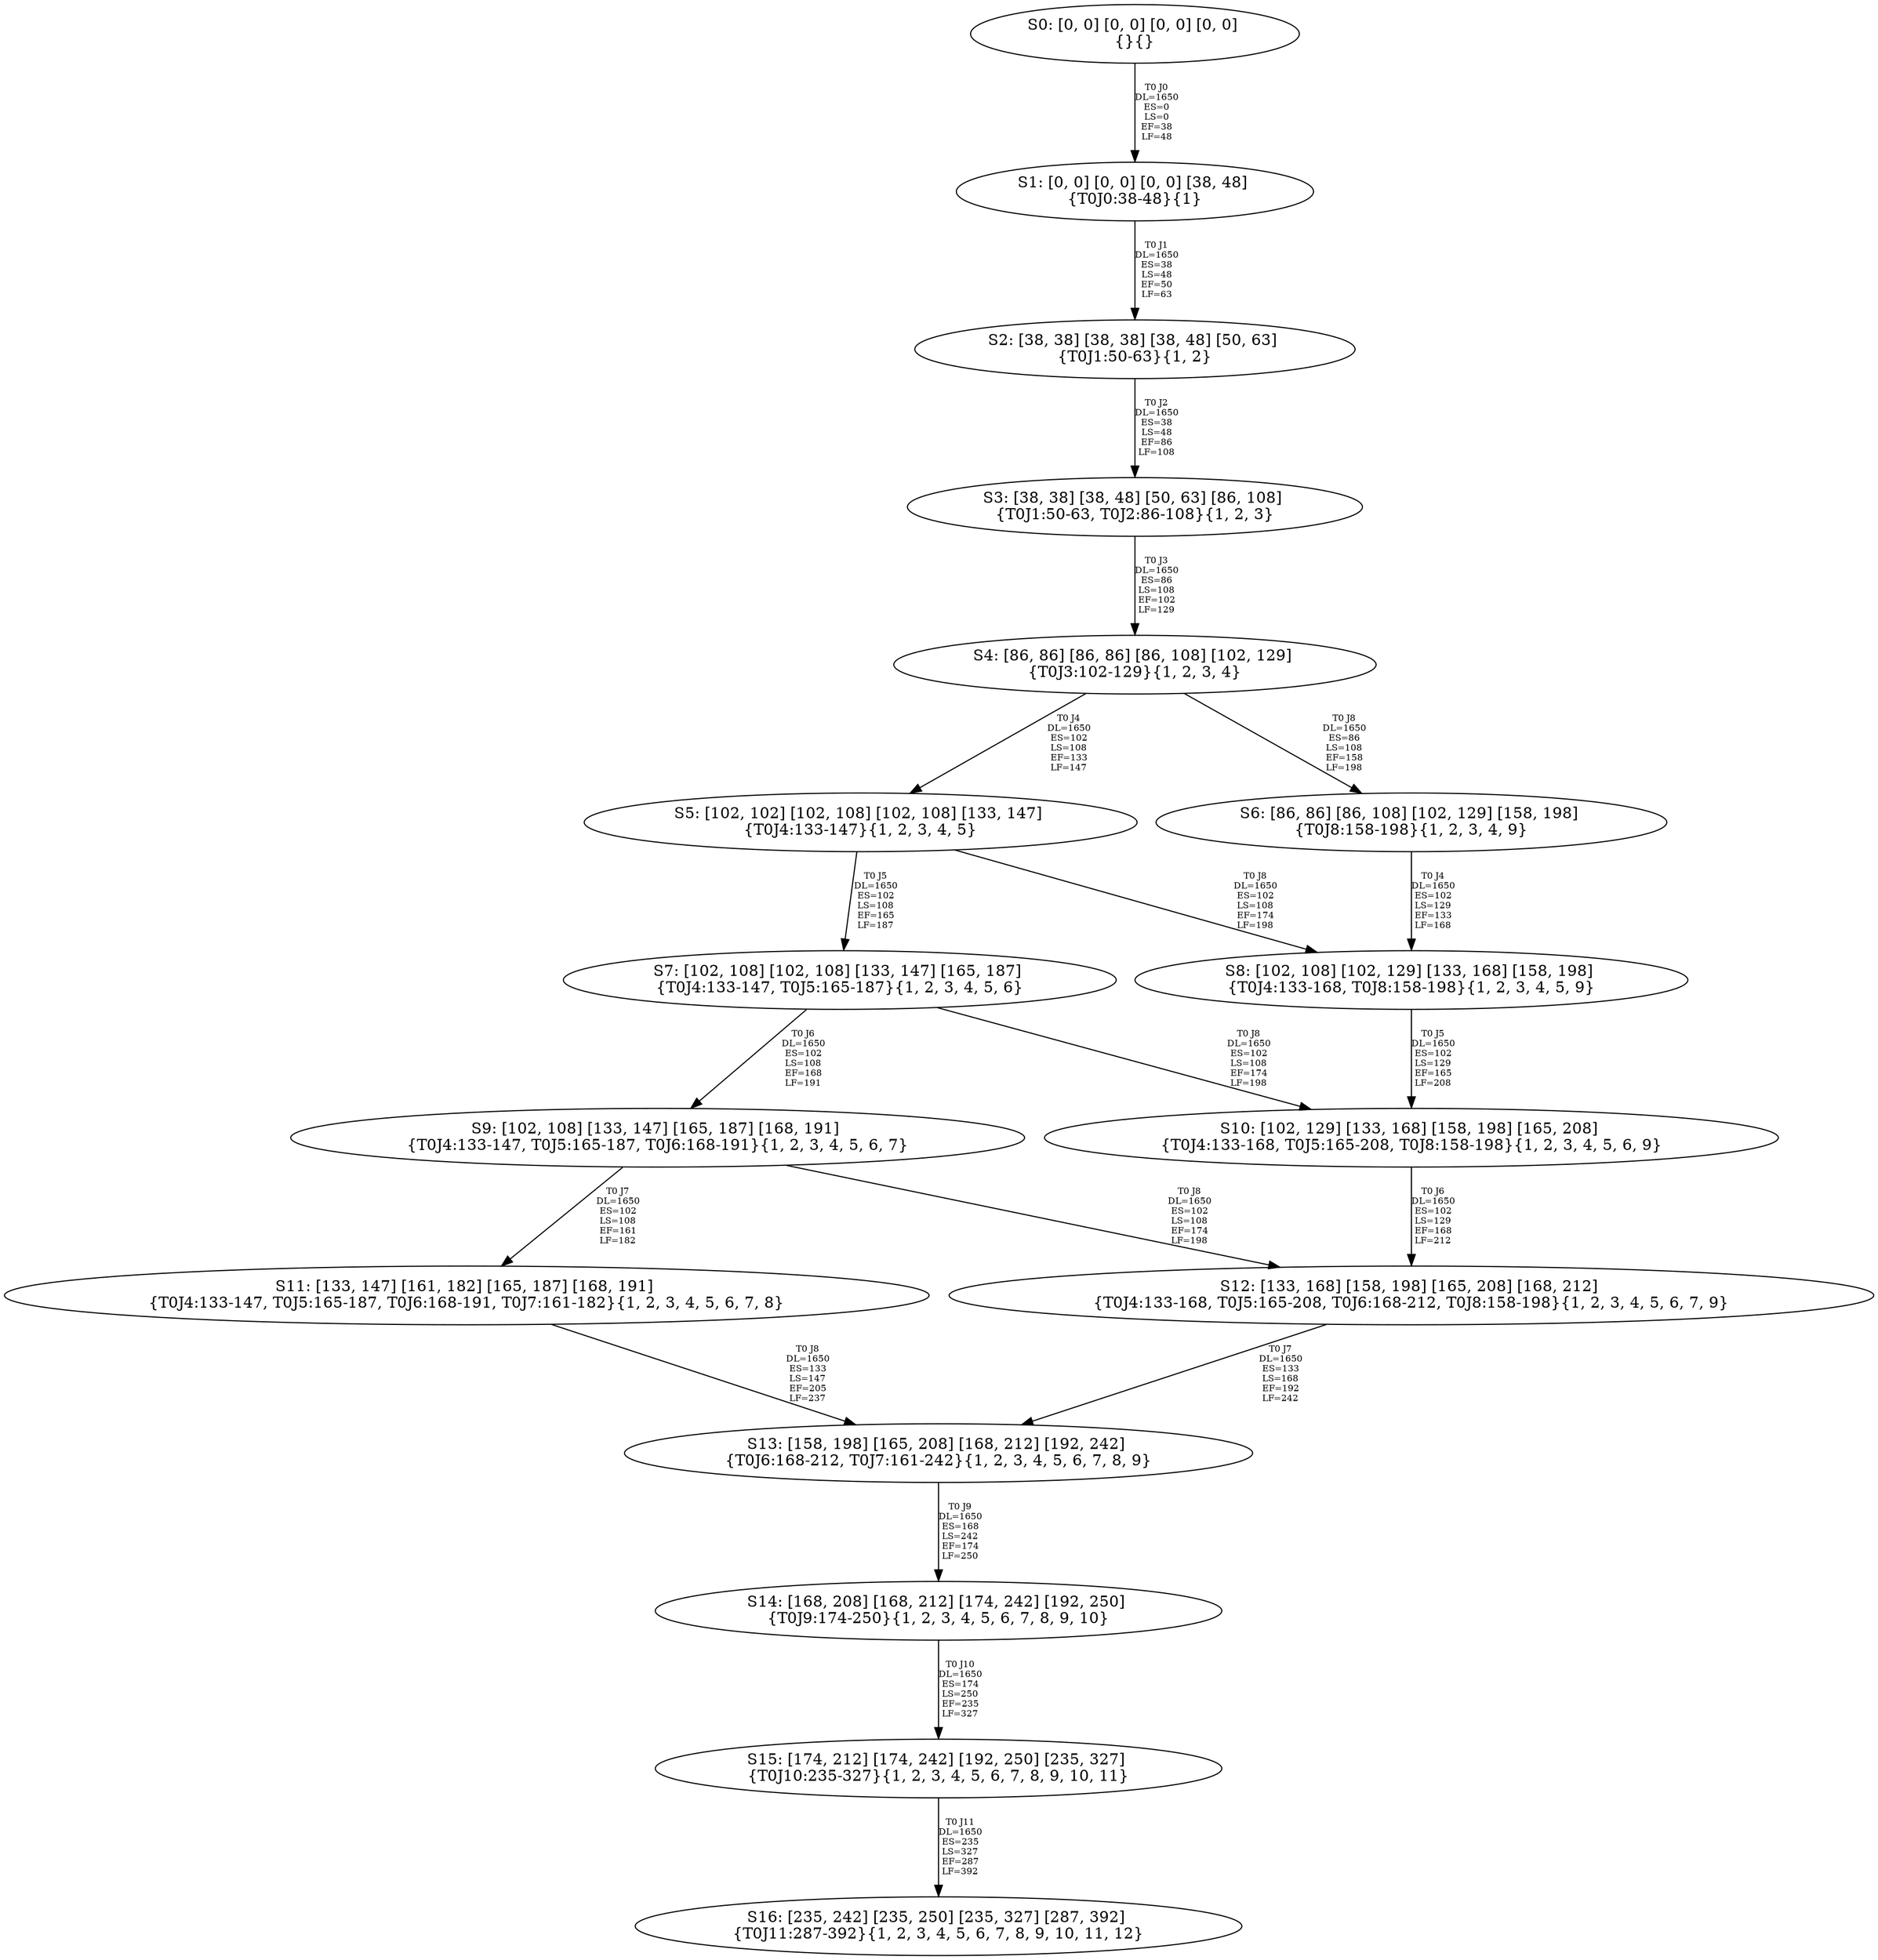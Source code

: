 digraph {
	S0[label="S0: [0, 0] [0, 0] [0, 0] [0, 0] \n{}{}"];
	S1[label="S1: [0, 0] [0, 0] [0, 0] [38, 48] \n{T0J0:38-48}{1}"];
	S2[label="S2: [38, 38] [38, 38] [38, 48] [50, 63] \n{T0J1:50-63}{1, 2}"];
	S3[label="S3: [38, 38] [38, 48] [50, 63] [86, 108] \n{T0J1:50-63, T0J2:86-108}{1, 2, 3}"];
	S4[label="S4: [86, 86] [86, 86] [86, 108] [102, 129] \n{T0J3:102-129}{1, 2, 3, 4}"];
	S5[label="S5: [102, 102] [102, 108] [102, 108] [133, 147] \n{T0J4:133-147}{1, 2, 3, 4, 5}"];
	S6[label="S6: [86, 86] [86, 108] [102, 129] [158, 198] \n{T0J8:158-198}{1, 2, 3, 4, 9}"];
	S7[label="S7: [102, 108] [102, 108] [133, 147] [165, 187] \n{T0J4:133-147, T0J5:165-187}{1, 2, 3, 4, 5, 6}"];
	S8[label="S8: [102, 108] [102, 129] [133, 168] [158, 198] \n{T0J4:133-168, T0J8:158-198}{1, 2, 3, 4, 5, 9}"];
	S9[label="S9: [102, 108] [133, 147] [165, 187] [168, 191] \n{T0J4:133-147, T0J5:165-187, T0J6:168-191}{1, 2, 3, 4, 5, 6, 7}"];
	S10[label="S10: [102, 129] [133, 168] [158, 198] [165, 208] \n{T0J4:133-168, T0J5:165-208, T0J8:158-198}{1, 2, 3, 4, 5, 6, 9}"];
	S11[label="S11: [133, 147] [161, 182] [165, 187] [168, 191] \n{T0J4:133-147, T0J5:165-187, T0J6:168-191, T0J7:161-182}{1, 2, 3, 4, 5, 6, 7, 8}"];
	S12[label="S12: [133, 168] [158, 198] [165, 208] [168, 212] \n{T0J4:133-168, T0J5:165-208, T0J6:168-212, T0J8:158-198}{1, 2, 3, 4, 5, 6, 7, 9}"];
	S13[label="S13: [158, 198] [165, 208] [168, 212] [192, 242] \n{T0J6:168-212, T0J7:161-242}{1, 2, 3, 4, 5, 6, 7, 8, 9}"];
	S14[label="S14: [168, 208] [168, 212] [174, 242] [192, 250] \n{T0J9:174-250}{1, 2, 3, 4, 5, 6, 7, 8, 9, 10}"];
	S15[label="S15: [174, 212] [174, 242] [192, 250] [235, 327] \n{T0J10:235-327}{1, 2, 3, 4, 5, 6, 7, 8, 9, 10, 11}"];
	S16[label="S16: [235, 242] [235, 250] [235, 327] [287, 392] \n{T0J11:287-392}{1, 2, 3, 4, 5, 6, 7, 8, 9, 10, 11, 12}"];
	S0 -> S1[label="T0 J0\nDL=1650\nES=0\nLS=0\nEF=38\nLF=48",fontsize=8];
	S1 -> S2[label="T0 J1\nDL=1650\nES=38\nLS=48\nEF=50\nLF=63",fontsize=8];
	S2 -> S3[label="T0 J2\nDL=1650\nES=38\nLS=48\nEF=86\nLF=108",fontsize=8];
	S3 -> S4[label="T0 J3\nDL=1650\nES=86\nLS=108\nEF=102\nLF=129",fontsize=8];
	S4 -> S5[label="T0 J4\nDL=1650\nES=102\nLS=108\nEF=133\nLF=147",fontsize=8];
	S4 -> S6[label="T0 J8\nDL=1650\nES=86\nLS=108\nEF=158\nLF=198",fontsize=8];
	S5 -> S7[label="T0 J5\nDL=1650\nES=102\nLS=108\nEF=165\nLF=187",fontsize=8];
	S5 -> S8[label="T0 J8\nDL=1650\nES=102\nLS=108\nEF=174\nLF=198",fontsize=8];
	S6 -> S8[label="T0 J4\nDL=1650\nES=102\nLS=129\nEF=133\nLF=168",fontsize=8];
	S7 -> S9[label="T0 J6\nDL=1650\nES=102\nLS=108\nEF=168\nLF=191",fontsize=8];
	S7 -> S10[label="T0 J8\nDL=1650\nES=102\nLS=108\nEF=174\nLF=198",fontsize=8];
	S8 -> S10[label="T0 J5\nDL=1650\nES=102\nLS=129\nEF=165\nLF=208",fontsize=8];
	S9 -> S11[label="T0 J7\nDL=1650\nES=102\nLS=108\nEF=161\nLF=182",fontsize=8];
	S9 -> S12[label="T0 J8\nDL=1650\nES=102\nLS=108\nEF=174\nLF=198",fontsize=8];
	S10 -> S12[label="T0 J6\nDL=1650\nES=102\nLS=129\nEF=168\nLF=212",fontsize=8];
	S11 -> S13[label="T0 J8\nDL=1650\nES=133\nLS=147\nEF=205\nLF=237",fontsize=8];
	S12 -> S13[label="T0 J7\nDL=1650\nES=133\nLS=168\nEF=192\nLF=242",fontsize=8];
	S13 -> S14[label="T0 J9\nDL=1650\nES=168\nLS=242\nEF=174\nLF=250",fontsize=8];
	S14 -> S15[label="T0 J10\nDL=1650\nES=174\nLS=250\nEF=235\nLF=327",fontsize=8];
	S15 -> S16[label="T0 J11\nDL=1650\nES=235\nLS=327\nEF=287\nLF=392",fontsize=8];
}

